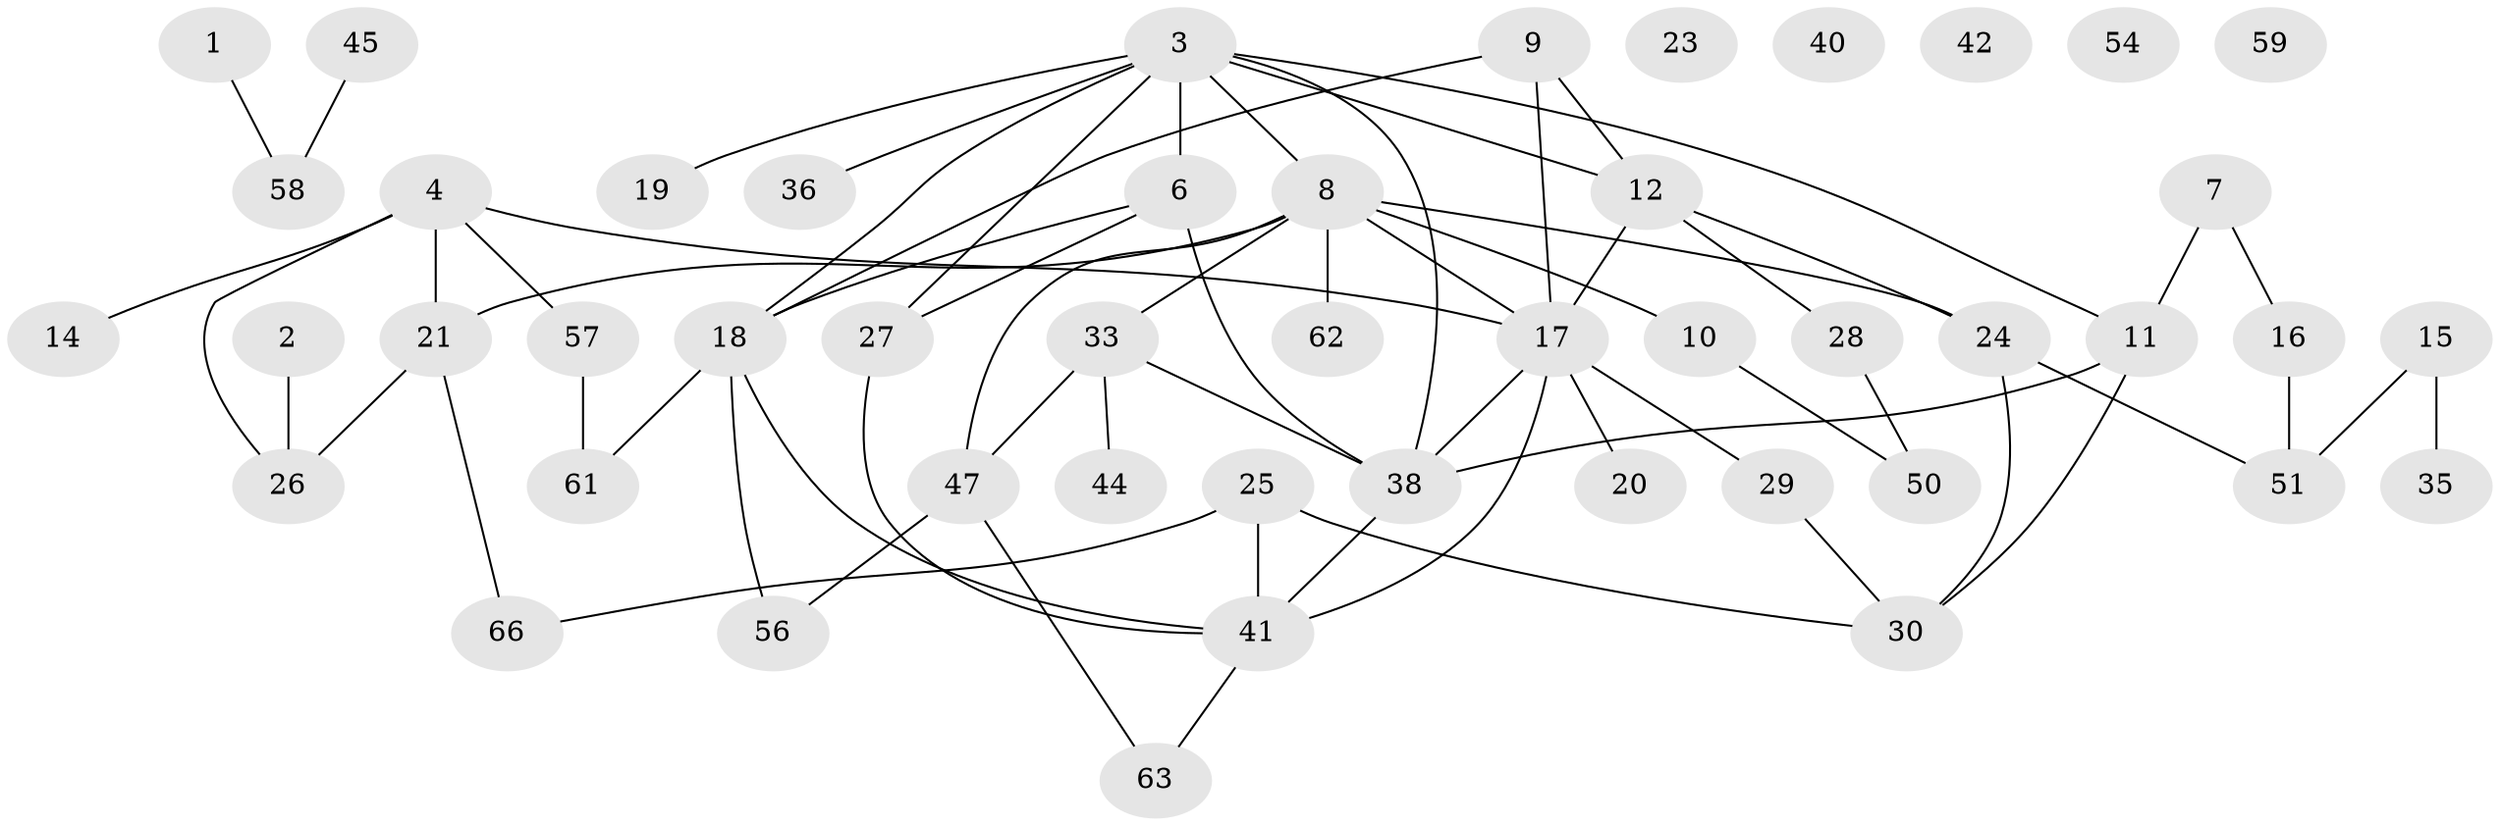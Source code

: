 // original degree distribution, {1: 0.2222222222222222, 2: 0.2839506172839506, 3: 0.20987654320987653, 4: 0.14814814814814814, 6: 0.04938271604938271, 8: 0.012345679012345678, 0: 0.06172839506172839, 7: 0.012345679012345678}
// Generated by graph-tools (version 1.1) at 2025/16/03/04/25 18:16:30]
// undirected, 48 vertices, 66 edges
graph export_dot {
graph [start="1"]
  node [color=gray90,style=filled];
  1;
  2;
  3 [super="+22+5"];
  4 [super="+31"];
  6 [super="+68"];
  7 [super="+32"];
  8 [super="+52+39"];
  9 [super="+37"];
  10 [super="+60"];
  11 [super="+53+80"];
  12 [super="+13"];
  14;
  15;
  16;
  17 [super="+34+65"];
  18 [super="+48"];
  19;
  20;
  21;
  23;
  24 [super="+69"];
  25 [super="+46"];
  26;
  27 [super="+64"];
  28 [super="+49"];
  29;
  30 [super="+43"];
  33;
  35;
  36;
  38;
  40;
  41 [super="+76"];
  42;
  44 [super="+55"];
  45;
  47 [super="+67"];
  50 [super="+70"];
  51 [super="+71"];
  54;
  56;
  57;
  58;
  59;
  61;
  62;
  63;
  66;
  1 -- 58;
  2 -- 26;
  3 -- 36;
  3 -- 38;
  3 -- 11;
  3 -- 19;
  3 -- 27;
  3 -- 8;
  3 -- 18;
  3 -- 12;
  3 -- 6;
  4 -- 17;
  4 -- 21;
  4 -- 57;
  4 -- 26;
  4 -- 14;
  6 -- 18;
  6 -- 38;
  6 -- 27;
  7 -- 16;
  7 -- 11;
  8 -- 10;
  8 -- 24;
  8 -- 33;
  8 -- 21;
  8 -- 62;
  8 -- 47;
  8 -- 17;
  9 -- 18;
  9 -- 17;
  9 -- 12;
  10 -- 50;
  11 -- 30;
  11 -- 38;
  12 -- 17;
  12 -- 28;
  12 -- 24;
  15 -- 35;
  15 -- 51;
  16 -- 51;
  17 -- 29;
  17 -- 38;
  17 -- 41;
  17 -- 20;
  18 -- 41;
  18 -- 56;
  18 -- 61;
  21 -- 26;
  21 -- 66;
  24 -- 51;
  24 -- 30;
  25 -- 66;
  25 -- 41 [weight=2];
  25 -- 30;
  27 -- 41;
  28 -- 50;
  29 -- 30;
  33 -- 38;
  33 -- 47;
  33 -- 44;
  38 -- 41;
  41 -- 63;
  45 -- 58;
  47 -- 56;
  47 -- 63;
  57 -- 61;
}
